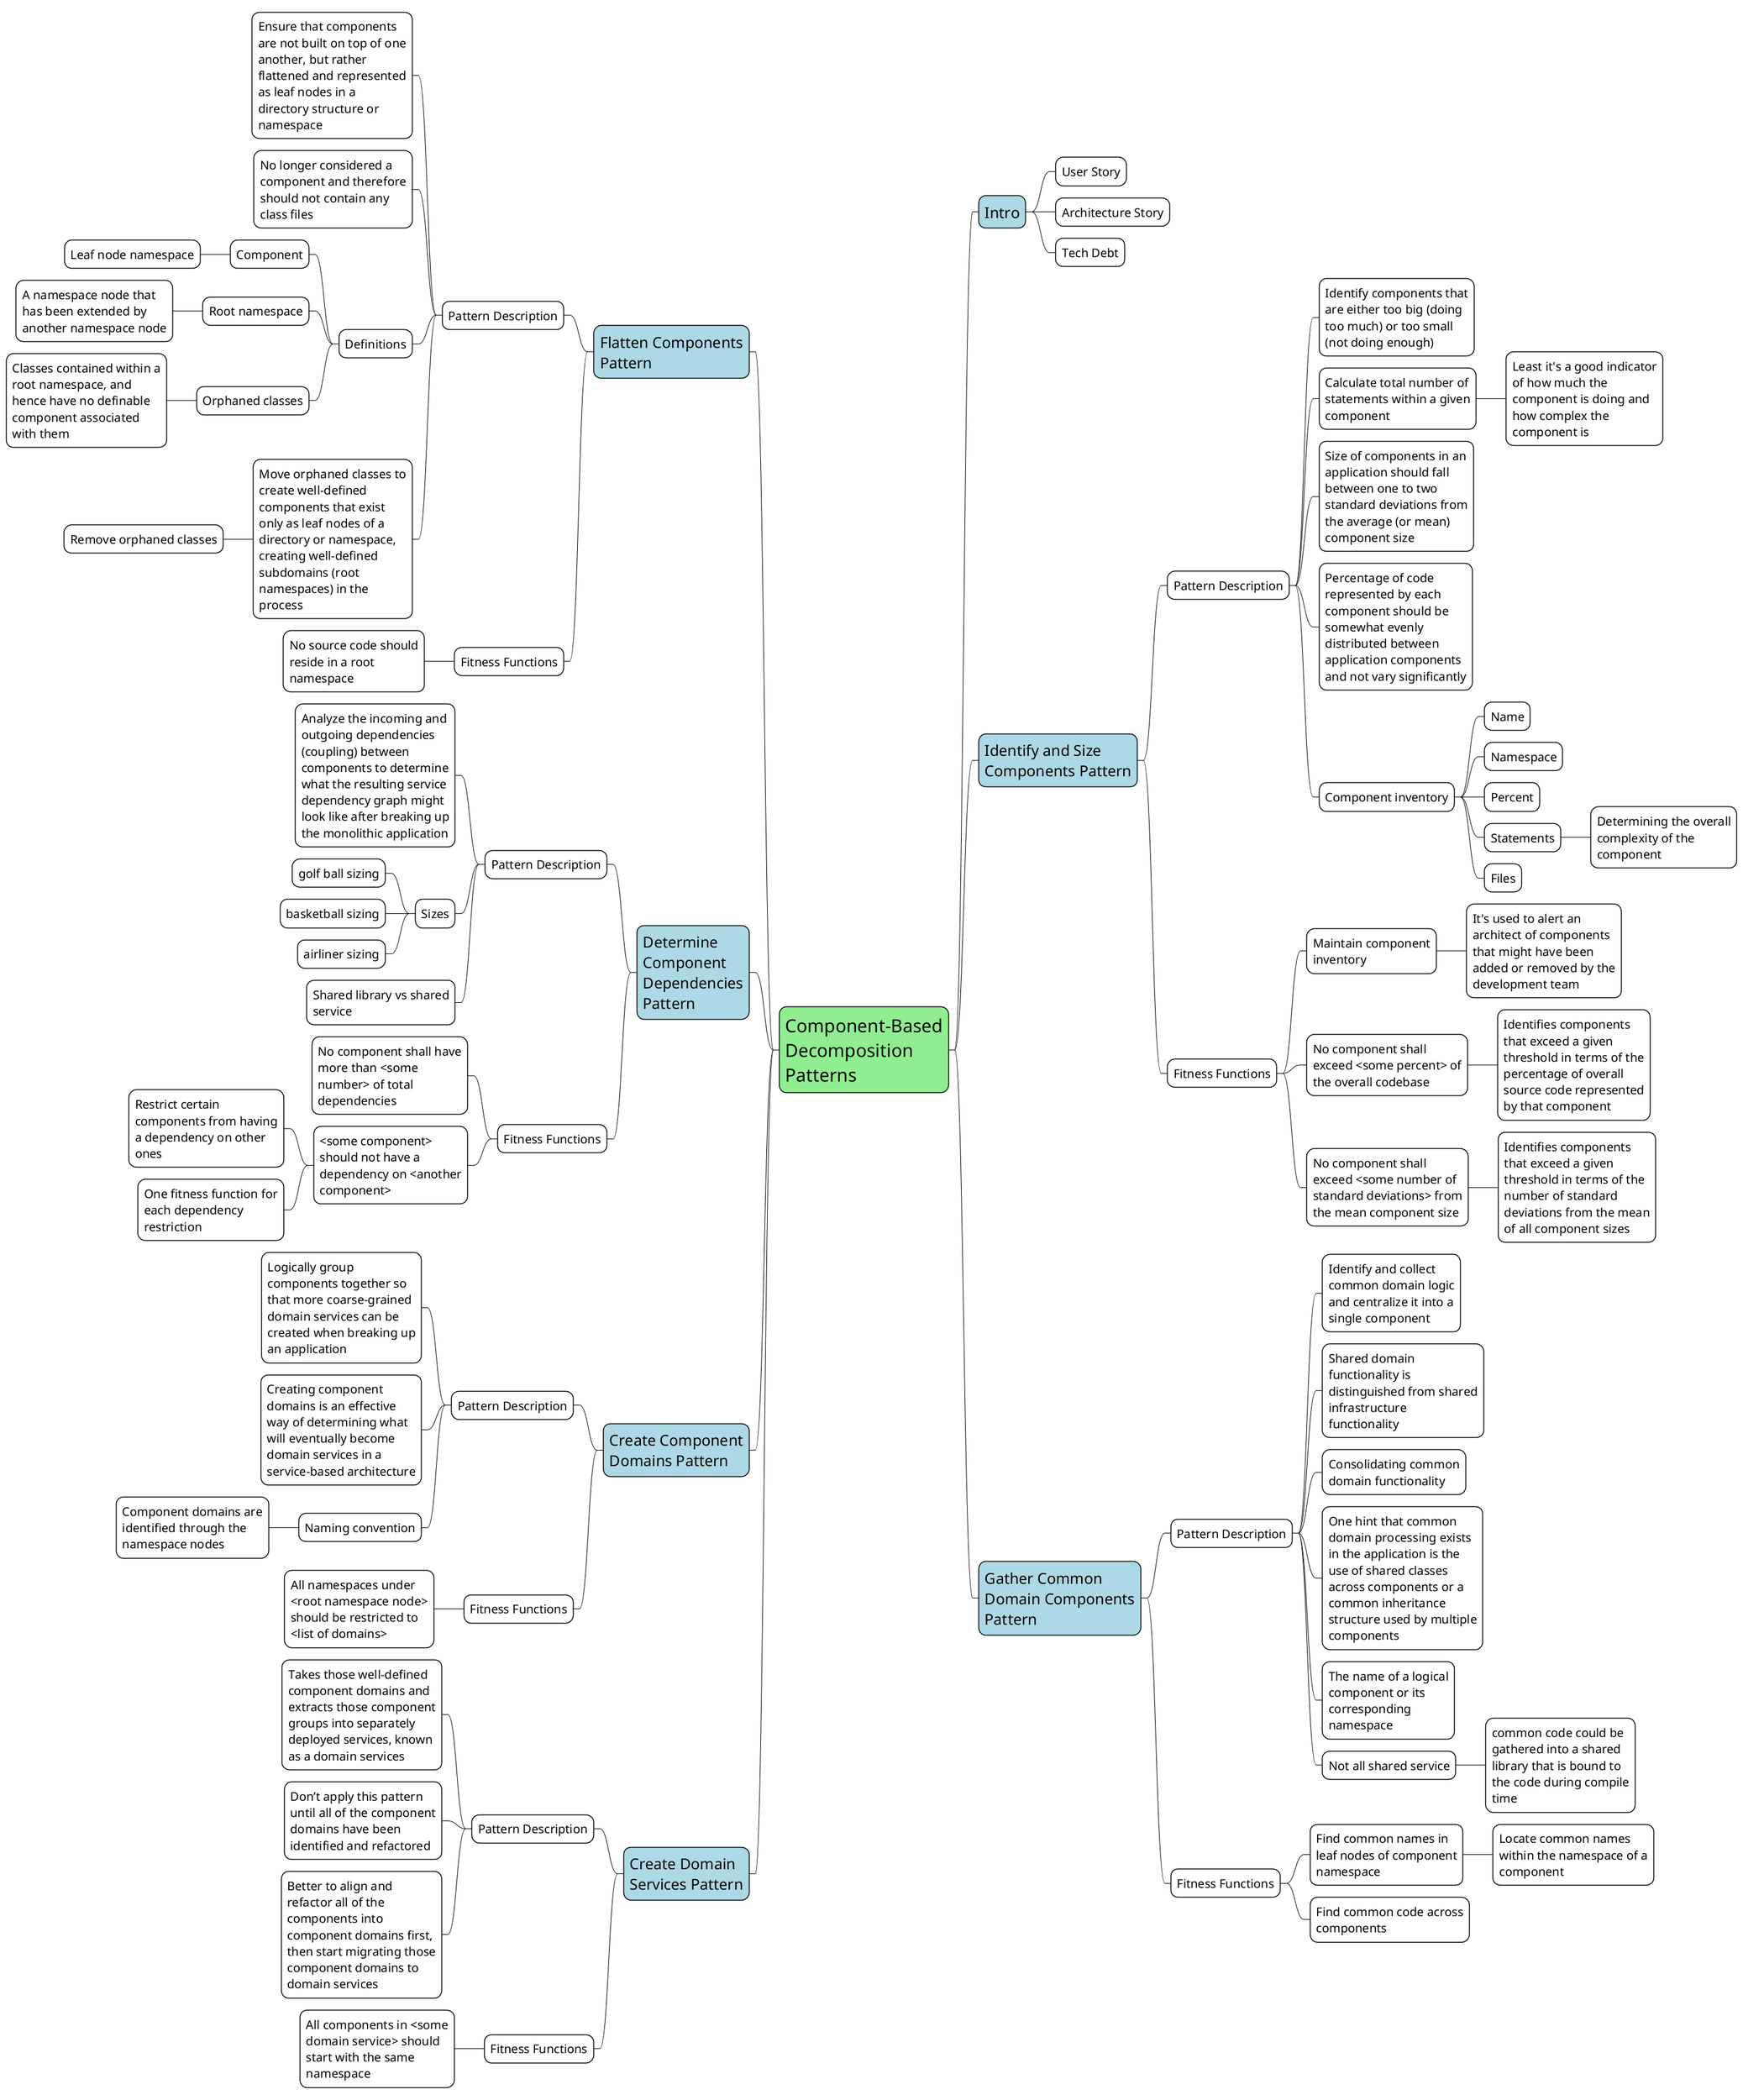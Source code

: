 @startmindmap
<style>
node {
    MaximumWidth 250
    FontSize 20
    BackgroundColor white
    LineColor black
}

rootNode {
    FontSize 30
    BackgroundColor lightgreen
}

:depth(1) {
    FontSize 25
    BackgroundColor lightblue
}

arrow {
    LineColor black
}
</style>

* Component-Based Decomposition Patterns
** Intro
*** User Story
*** Architecture Story
*** Tech Debt

** Identify and Size Components Pattern
*** Pattern Description
**** Identify components that are either too big (doing too much) or too small (not doing enough)
**** Calculate total number of statements within a given component
***** Least it's a good indicator of how much the component is doing and how complex the component is
**** Size of components in an application should fall between one to two standard deviations from the average (or mean) component size
**** Percentage of code represented by each component should be somewhat evenly distributed between application components and not vary significantly
**** Component inventory
***** Name
***** Namespace
***** Percent
***** Statements
****** Determining the overall complexity of the component
***** Files
*** Fitness Functions
**** Maintain component inventory
***** It's used to alert an architect of components that might have been added or removed by the development team
**** No component shall exceed <some percent> of the overall codebase
***** Identifies components that exceed a given threshold in terms of the percentage of overall source code represented by that component
**** No component shall exceed <some number of standard deviations> from the mean component size
***** Identifies components that exceed a given threshold in terms of the number of standard deviations from the mean of all component sizes

** Gather Common Domain Components Pattern
*** Pattern Description
**** Identify and collect common domain logic and centralize it into a single component
**** Shared domain functionality is distinguished from shared infrastructure functionality
**** Consolidating common domain functionality
**** One hint that common domain processing exists in the application is the use of shared classes across components or a common inheritance structure used by multiple components
**** The name of a logical component or its corresponding namespace
**** Not all shared service
***** common code could be gathered into a shared library that is bound to the code during compile time
*** Fitness Functions
**** Find common names in leaf nodes of component namespace
***** Locate common names within the namespace of a component
**** Find common code across components

left side

** Flatten Components Pattern
*** Pattern Description
**** Ensure that components are not built on top of one another, but rather flattened and represented as leaf nodes in a directory structure or namespace
**** No longer considered a component and therefore should not contain any class files
**** Definitions
***** Component
****** Leaf node namespace
***** Root namespace
****** A namespace node that has been extended by another namespace node
***** Orphaned classes
****** Classes contained within a root namespace, and hence have no definable component associated with them
**** Move orphaned classes to create well-defined components that exist only as leaf nodes of a directory or namespace, creating well-defined subdomains (root namespaces) in the process
***** Remove orphaned classes
*** Fitness Functions
**** No source code should reside in a root namespace

** Determine Component Dependencies Pattern
*** Pattern Description
**** Analyze the incoming and outgoing dependencies (coupling) between components to determine what the resulting service dependency graph might look like after breaking up the monolithic application
**** Sizes
***** golf ball sizing
***** basketball sizing
***** airliner sizing
**** Shared library vs shared service
*** Fitness Functions
**** No component shall have more than <some number> of total dependencies
**** <some component> should not have a dependency on <another component>
***** Restrict certain components from having a dependency on other ones
***** One fitness function for each dependency restriction

** Create Component Domains Pattern
*** Pattern Description
**** Logically group components together so that more coarse-grained domain services can be created when breaking up an application
**** Creating component domains is an effective way of determining what will eventually become domain services in a service-based architecture
**** Naming convention
***** Component domains are identified through the namespace nodes
*** Fitness Functions
**** All namespaces under <root namespace node> should be restricted to <list of domains>

** Create Domain Services Pattern
*** Pattern Description
**** Takes those well-defined component domains and extracts those component groups into separately deployed services, known as a domain services
**** Don’t apply this pattern until all of the component domains have been identified and refactored
**** Better to align and refactor all of the components into component domains first, then start migrating those component domains to domain services
*** Fitness Functions
**** All components in <some domain service> should start with the same namespace
@endmindmap
